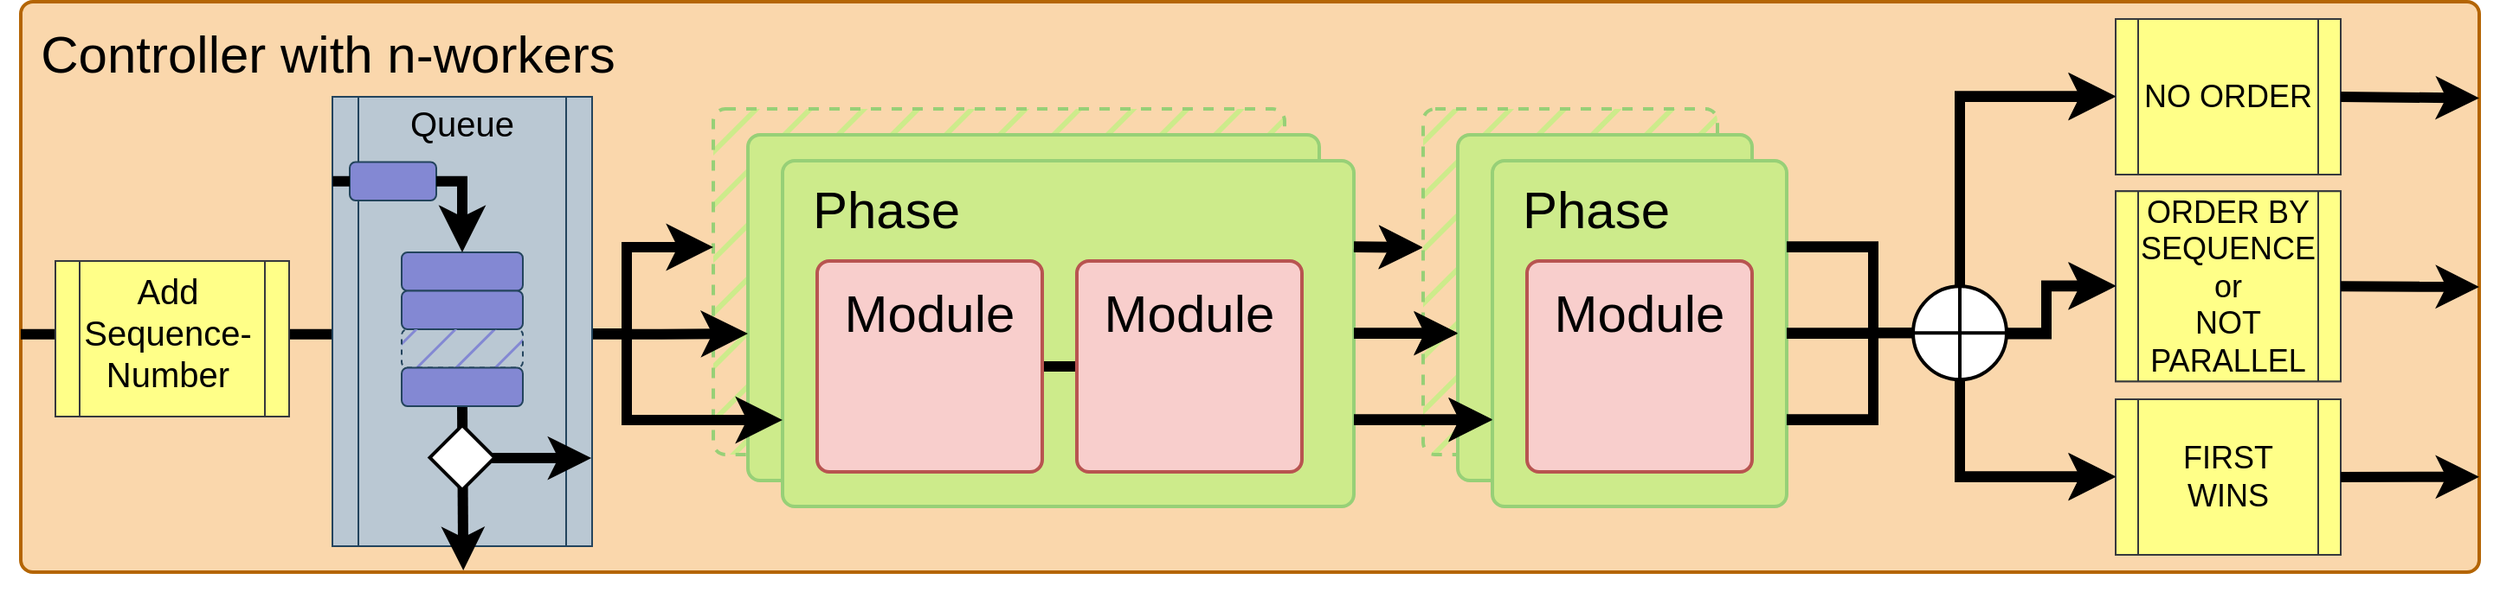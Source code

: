 <mxfile version="24.7.8">
  <diagram id="SXpI7jm_nY8A5KxHvSRa" name="Page-1">
    <mxGraphModel dx="2074" dy="1196" grid="1" gridSize="10" guides="1" tooltips="1" connect="1" arrows="1" fold="1" page="1" pageScale="1" pageWidth="850" pageHeight="1100" math="0" shadow="0">
      <root>
        <mxCell id="0" />
        <mxCell id="1" parent="0" />
        <mxCell id="73" value="" style="rounded=1;whiteSpace=wrap;html=1;absoluteArcSize=1;arcSize=14;strokeWidth=2;fillColor=#fad7ac;fontColor=#000000;strokeColor=#B46504;" parent="1" vertex="1">
          <mxGeometry x="220" y="30" width="1420" height="330" as="geometry" />
        </mxCell>
        <mxCell id="74" value="" style="rounded=1;whiteSpace=wrap;html=1;absoluteArcSize=1;arcSize=14;strokeWidth=2;fillColor=#cdeb8b;fontColor=#000000;strokeColor=#97D077;dashed=1;fillStyle=hatch;" parent="1" vertex="1">
          <mxGeometry x="1030" y="92" width="170" height="200" as="geometry" />
        </mxCell>
        <mxCell id="75" value="" style="rounded=1;whiteSpace=wrap;html=1;absoluteArcSize=1;arcSize=14;strokeWidth=2;fillColor=#cdeb8b;fontColor=#000000;strokeColor=#97D077;" parent="1" vertex="1">
          <mxGeometry x="1050" y="107" width="170" height="200" as="geometry" />
        </mxCell>
        <mxCell id="76" value="" style="rounded=1;whiteSpace=wrap;html=1;absoluteArcSize=1;arcSize=14;strokeWidth=2;fillColor=#cdeb8b;fontColor=#000000;strokeColor=#97D077;dashed=1;fillStyle=hatch;" parent="1" vertex="1">
          <mxGeometry x="620" y="92" width="330" height="200" as="geometry" />
        </mxCell>
        <mxCell id="77" value="" style="rounded=1;whiteSpace=wrap;html=1;absoluteArcSize=1;arcSize=14;strokeWidth=2;fillColor=#cdeb8b;fontColor=#000000;strokeColor=#97D077;" parent="1" vertex="1">
          <mxGeometry x="640" y="107" width="330" height="200" as="geometry" />
        </mxCell>
        <mxCell id="78" value="" style="rounded=1;whiteSpace=wrap;html=1;absoluteArcSize=1;arcSize=14;strokeWidth=2;fillColor=#cdeb8b;fontColor=#000000;strokeColor=#97D077;" parent="1" vertex="1">
          <mxGeometry x="660" y="122" width="330" height="200" as="geometry" />
        </mxCell>
        <mxCell id="79" value="" style="rounded=1;whiteSpace=wrap;html=1;absoluteArcSize=1;arcSize=14;strokeWidth=2;fillColor=#cdeb8b;fontColor=#000000;strokeColor=#97D077;" parent="1" vertex="1">
          <mxGeometry x="1070" y="122" width="170" height="200" as="geometry" />
        </mxCell>
        <mxCell id="80" value="" style="edgeStyle=elbowEdgeStyle;elbow=horizontal;endArrow=classic;html=1;curved=0;rounded=0;endSize=8;startSize=8;exitX=0;exitY=0.5;exitDx=0;exitDy=0;strokeWidth=6;fontColor=#000000;strokeColor=#000000;" parent="1" edge="1">
          <mxGeometry width="50" height="50" relative="1" as="geometry">
            <mxPoint x="520" y="222" as="sourcePoint" />
            <mxPoint x="620" y="172" as="targetPoint" />
            <Array as="points">
              <mxPoint x="570" y="202" />
            </Array>
          </mxGeometry>
        </mxCell>
        <mxCell id="81" value="" style="edgeStyle=elbowEdgeStyle;elbow=horizontal;endArrow=classic;html=1;curved=0;rounded=0;endSize=8;startSize=8;strokeWidth=6;fontColor=#000000;strokeColor=#000000;" parent="1" edge="1">
          <mxGeometry width="50" height="50" relative="1" as="geometry">
            <mxPoint x="540" y="222" as="sourcePoint" />
            <mxPoint x="660" y="272.0" as="targetPoint" />
            <Array as="points">
              <mxPoint x="570" y="242" />
            </Array>
          </mxGeometry>
        </mxCell>
        <mxCell id="82" value="" style="edgeStyle=elbowEdgeStyle;elbow=horizontal;endArrow=classic;html=1;curved=0;rounded=0;endSize=8;startSize=8;strokeWidth=6;exitX=0;exitY=0.583;exitDx=0;exitDy=0;exitPerimeter=0;fontColor=#000000;strokeColor=#000000;" parent="1" source="73" edge="1">
          <mxGeometry width="50" height="50" relative="1" as="geometry">
            <mxPoint x="520" y="222" as="sourcePoint" />
            <mxPoint x="640" y="222" as="targetPoint" />
            <Array as="points">
              <mxPoint x="590" y="192" />
            </Array>
          </mxGeometry>
        </mxCell>
        <mxCell id="83" value="" style="endArrow=classic;html=1;exitX=1;exitY=0.5;exitDx=0;exitDy=0;strokeWidth=6;fontColor=#000000;" parent="1" source="78" edge="1">
          <mxGeometry width="50" height="50" relative="1" as="geometry">
            <mxPoint x="1200" y="252" as="sourcePoint" />
            <mxPoint x="1050" y="222" as="targetPoint" />
          </mxGeometry>
        </mxCell>
        <mxCell id="84" value="" style="endArrow=classic;html=1;exitX=1;exitY=0.25;exitDx=0;exitDy=0;strokeWidth=6;entryX=-0.002;entryY=0.402;entryDx=0;entryDy=0;entryPerimeter=0;fontColor=#000000;" parent="1" source="78" target="74" edge="1">
          <mxGeometry width="50" height="50" relative="1" as="geometry">
            <mxPoint x="1210" y="212" as="sourcePoint" />
            <mxPoint x="1190" y="172" as="targetPoint" />
          </mxGeometry>
        </mxCell>
        <mxCell id="85" value="" style="endArrow=classic;html=1;exitX=1;exitY=0.75;exitDx=0;exitDy=0;entryX=0;entryY=0.75;entryDx=0;entryDy=0;strokeWidth=6;fontColor=#000000;" parent="1" source="78" target="79" edge="1">
          <mxGeometry width="50" height="50" relative="1" as="geometry">
            <mxPoint x="1210" y="222" as="sourcePoint" />
            <mxPoint x="1190" y="272" as="targetPoint" />
          </mxGeometry>
        </mxCell>
        <mxCell id="86" value="" style="edgeStyle=elbowEdgeStyle;elbow=horizontal;endArrow=none;html=1;curved=0;rounded=0;endSize=8;startSize=8;exitX=1;exitY=0.75;exitDx=0;exitDy=0;strokeWidth=6;endFill=0;fontColor=#000000;" parent="1" source="79" edge="1">
          <mxGeometry width="50" height="50" relative="1" as="geometry">
            <mxPoint x="1730" y="272" as="sourcePoint" />
            <mxPoint x="1290" y="220" as="targetPoint" />
            <Array as="points">
              <mxPoint x="1290" y="230" />
            </Array>
          </mxGeometry>
        </mxCell>
        <mxCell id="87" value="" style="edgeStyle=elbowEdgeStyle;elbow=horizontal;endArrow=none;html=1;curved=0;rounded=0;endSize=8;startSize=8;exitX=1;exitY=0.5;exitDx=0;exitDy=0;strokeWidth=6;endFill=0;fontColor=#000000;" parent="1" source="79" edge="1">
          <mxGeometry width="50" height="50" relative="1" as="geometry">
            <mxPoint x="1730" y="212" as="sourcePoint" />
            <mxPoint x="1290" y="222" as="targetPoint" />
          </mxGeometry>
        </mxCell>
        <mxCell id="88" value="" style="edgeStyle=elbowEdgeStyle;elbow=horizontal;endArrow=none;html=1;curved=0;rounded=0;endSize=8;startSize=8;exitX=1;exitY=0.25;exitDx=0;exitDy=0;strokeWidth=6;entryX=0;entryY=0.5;entryDx=0;entryDy=0;entryPerimeter=0;endFill=0;fontColor=#000000;" parent="1" source="79" target="152" edge="1">
          <mxGeometry width="50" height="50" relative="1" as="geometry">
            <mxPoint x="1740" y="192" as="sourcePoint" />
            <mxPoint x="1370" y="222" as="targetPoint" />
            <Array as="points">
              <mxPoint x="1290" y="180" />
            </Array>
          </mxGeometry>
        </mxCell>
        <mxCell id="89" value="" style="endArrow=none;html=1;exitX=0;exitY=0.5;exitDx=0;exitDy=0;strokeWidth=6;entryX=1;entryY=0.5;entryDx=0;entryDy=0;endFill=0;fontColor=#000000;strokeColor=#000000;" parent="1" source="92" target="91" edge="1">
          <mxGeometry width="50" height="50" relative="1" as="geometry">
            <mxPoint x="1000" y="232" as="sourcePoint" />
            <mxPoint x="1060" y="232" as="targetPoint" />
          </mxGeometry>
        </mxCell>
        <mxCell id="90" value="" style="rounded=1;whiteSpace=wrap;html=1;absoluteArcSize=1;arcSize=14;strokeWidth=2;fillColor=#f8cecc;fontColor=#000000;strokeColor=#B85450;" parent="1" vertex="1">
          <mxGeometry x="1090" y="180" width="130" height="122" as="geometry" />
        </mxCell>
        <mxCell id="91" value="" style="rounded=1;whiteSpace=wrap;html=1;absoluteArcSize=1;arcSize=14;strokeWidth=2;fillColor=#f8cecc;fontColor=#000000;strokeColor=#B85450;" parent="1" vertex="1">
          <mxGeometry x="830" y="180" width="130" height="122" as="geometry" />
        </mxCell>
        <mxCell id="92" value="" style="rounded=1;whiteSpace=wrap;html=1;absoluteArcSize=1;arcSize=14;strokeWidth=2;fillColor=#f8cecc;fontColor=#000000;strokeColor=#B85450;" parent="1" vertex="1">
          <mxGeometry x="680" y="180" width="130" height="122" as="geometry" />
        </mxCell>
        <mxCell id="93" value="&lt;font&gt;&lt;span style=&quot;font-size: 30px;&quot;&gt;Module&lt;/span&gt;&lt;/font&gt;" style="text;html=1;align=center;verticalAlign=middle;whiteSpace=wrap;rounded=0;fontColor=#000000;" parent="1" vertex="1">
          <mxGeometry x="685" y="190" width="120" height="39" as="geometry" />
        </mxCell>
        <mxCell id="94" value="&lt;font&gt;&lt;span style=&quot;font-size: 30px;&quot;&gt;Module&lt;/span&gt;&lt;/font&gt;" style="text;html=1;align=center;verticalAlign=middle;whiteSpace=wrap;rounded=0;fontColor=#000000;" parent="1" vertex="1">
          <mxGeometry x="835" y="190" width="120" height="39" as="geometry" />
        </mxCell>
        <mxCell id="95" value="&lt;font&gt;&lt;span style=&quot;font-size: 30px;&quot;&gt;Module&lt;/span&gt;&lt;/font&gt;" style="text;html=1;align=center;verticalAlign=middle;whiteSpace=wrap;rounded=0;fontColor=#000000;" parent="1" vertex="1">
          <mxGeometry x="1095" y="190" width="120" height="39" as="geometry" />
        </mxCell>
        <mxCell id="96" value="&lt;font&gt;&lt;span style=&quot;font-size: 30px;&quot;&gt;Phase&lt;/span&gt;&lt;/font&gt;" style="text;html=1;align=center;verticalAlign=middle;whiteSpace=wrap;rounded=0;fontColor=#000000;" parent="1" vertex="1">
          <mxGeometry x="660" y="130" width="120" height="39" as="geometry" />
        </mxCell>
        <mxCell id="97" value="&lt;font&gt;&lt;span style=&quot;font-size: 30px;&quot;&gt;Phase&lt;/span&gt;&lt;/font&gt;" style="text;html=1;align=center;verticalAlign=middle;whiteSpace=wrap;rounded=0;fontColor=#000000;" parent="1" vertex="1">
          <mxGeometry x="1070" y="130" width="120" height="39" as="geometry" />
        </mxCell>
        <mxCell id="98" value="&lt;font style=&quot;font-size: 30px;&quot;&gt;Controller with n-workers&lt;/font&gt;" style="text;html=1;align=center;verticalAlign=middle;whiteSpace=wrap;rounded=0;fontColor=#000000;" parent="1" vertex="1">
          <mxGeometry x="230" y="40" width="335" height="39" as="geometry" />
        </mxCell>
        <mxCell id="126" value="" style="group;fillColor=#ffcccc;strokeColor=#36393d;" parent="1" vertex="1" connectable="0">
          <mxGeometry x="240" y="180" width="135" height="90" as="geometry" />
        </mxCell>
        <mxCell id="99" value="" style="shape=process;whiteSpace=wrap;html=1;backgroundOutline=1;fillColor=#ffff88;strokeColor=#36393d;" parent="126" vertex="1">
          <mxGeometry width="135" height="90" as="geometry" />
        </mxCell>
        <mxCell id="100" value="&lt;font style=&quot;font-size: 20px;&quot;&gt;Add Sequence-Number&lt;/font&gt;" style="text;html=1;align=center;verticalAlign=middle;whiteSpace=wrap;rounded=0;fontColor=#000000;" parent="126" vertex="1">
          <mxGeometry width="130" height="81.5" as="geometry" />
        </mxCell>
        <mxCell id="128" value="" style="group;fillColor=#ffff88;strokeColor=#36393d;" parent="1" vertex="1" connectable="0">
          <mxGeometry x="1430" y="139.63" width="130" height="110" as="geometry" />
        </mxCell>
        <mxCell id="101" value="" style="shape=process;whiteSpace=wrap;html=1;backgroundOutline=1;fillColor=#ffff88;strokeColor=#36393d;" parent="128" vertex="1">
          <mxGeometry width="130" height="110.0" as="geometry" />
        </mxCell>
        <mxCell id="102" value="&lt;font style=&quot;&quot;&gt;&lt;span style=&quot;font-size: 18px;&quot;&gt;ORDER BY SEQUENCE or&lt;/span&gt;&lt;br&gt;&lt;span style=&quot;font-size: 18px;&quot;&gt;NOT PARALLEL&lt;/span&gt;&lt;br&gt;&lt;/font&gt;" style="text;html=1;align=center;verticalAlign=middle;whiteSpace=wrap;rounded=0;fontColor=#000000;" parent="128" vertex="1">
          <mxGeometry x="10" y="5.194" width="110" height="99.611" as="geometry" />
        </mxCell>
        <mxCell id="104" value="" style="shape=process;whiteSpace=wrap;html=1;backgroundOutline=1;fillStyle=auto;strokeColor=#23445d;fontSize=20;fillColor=#bac8d3;" parent="1" vertex="1">
          <mxGeometry x="400" y="85" width="150" height="260" as="geometry" />
        </mxCell>
        <mxCell id="139" value="" style="endArrow=classic;html=1;strokeWidth=6;fontSize=20;exitX=0.5;exitY=1;exitDx=0;exitDy=0;entryX=0.18;entryY=0.997;entryDx=0;entryDy=0;entryPerimeter=0;fontColor=#000000;strokeColor=#000000;" parent="1" source="135" target="73" edge="1">
          <mxGeometry width="50" height="50" relative="1" as="geometry">
            <mxPoint x="340" y="235" as="sourcePoint" />
            <mxPoint x="390" y="185" as="targetPoint" />
          </mxGeometry>
        </mxCell>
        <mxCell id="122" value="&lt;font style=&quot;font-size: 20px;&quot;&gt;Queue&lt;/font&gt;" style="text;html=1;align=center;verticalAlign=middle;whiteSpace=wrap;rounded=0;fontColor=#000000;" parent="1" vertex="1">
          <mxGeometry x="415" y="80" width="120" height="39" as="geometry" />
        </mxCell>
        <mxCell id="132" value="" style="rounded=1;whiteSpace=wrap;html=1;fillStyle=auto;strokeColor=#23445d;fontSize=20;fillColor=#8388D3;" parent="1" vertex="1">
          <mxGeometry x="440" y="175" width="70" height="22.25" as="geometry" />
        </mxCell>
        <mxCell id="133" value="" style="rounded=1;whiteSpace=wrap;html=1;fillStyle=auto;strokeColor=#23445d;fontSize=20;fillColor=#8388D3;" parent="1" vertex="1">
          <mxGeometry x="440" y="197.25" width="70" height="22.25" as="geometry" />
        </mxCell>
        <mxCell id="111" value="" style="rounded=1;whiteSpace=wrap;html=1;fillStyle=auto;strokeColor=#23445d;fontSize=20;fillColor=#8388D3;" parent="1" vertex="1">
          <mxGeometry x="410" y="122.75" width="50" height="22.25" as="geometry" />
        </mxCell>
        <mxCell id="134" value="" style="rounded=1;whiteSpace=wrap;html=1;fillStyle=hatch;strokeColor=#23445d;fontSize=20;fillColor=#8388D3;dashed=1;" parent="1" vertex="1">
          <mxGeometry x="440" y="219.5" width="70" height="22.25" as="geometry" />
        </mxCell>
        <mxCell id="135" value="" style="rounded=1;whiteSpace=wrap;html=1;fillStyle=auto;strokeColor=#23445d;fontSize=20;fillColor=#8388D3;" parent="1" vertex="1">
          <mxGeometry x="440" y="241.75" width="70" height="22.25" as="geometry" />
        </mxCell>
        <mxCell id="138" value="" style="edgeStyle=segmentEdgeStyle;endArrow=classic;html=1;curved=0;rounded=0;endSize=8;startSize=8;strokeWidth=6;fontSize=20;exitX=1;exitY=0.5;exitDx=0;exitDy=0;entryX=0.5;entryY=0;entryDx=0;entryDy=0;fontColor=#000000;strokeColor=#000000;" parent="1" source="111" target="132" edge="1">
          <mxGeometry width="50" height="50" relative="1" as="geometry">
            <mxPoint x="450" y="45" as="sourcePoint" />
            <mxPoint x="500" y="-5" as="targetPoint" />
          </mxGeometry>
        </mxCell>
        <mxCell id="140" value="" style="endArrow=classic;html=1;strokeWidth=6;fontSize=20;entryX=0.997;entryY=0.804;entryDx=0;entryDy=0;entryPerimeter=0;exitX=0.633;exitY=0.507;exitDx=0;exitDy=0;exitPerimeter=0;fontColor=#000000;strokeColor=#000000;" parent="1" source="117" target="104" edge="1">
          <mxGeometry width="50" height="50" relative="1" as="geometry">
            <mxPoint x="560" y="295" as="sourcePoint" />
            <mxPoint x="610" y="245" as="targetPoint" />
          </mxGeometry>
        </mxCell>
        <mxCell id="117" value="" style="rhombus;whiteSpace=wrap;html=1;fillStyle=auto;strokeColor=#000000;strokeWidth=2;fontSize=20;fillColor=#FFFFFF;gradientColor=none;fontColor=#000000;" parent="1" vertex="1">
          <mxGeometry x="456.25" y="275" width="37.5" height="37.5" as="geometry" />
        </mxCell>
        <mxCell id="144" value="" style="endArrow=none;html=1;strokeWidth=6;fontSize=20;entryX=0;entryY=0.5;entryDx=0;entryDy=0;exitX=0.001;exitY=0.188;exitDx=0;exitDy=0;exitPerimeter=0;fontColor=#000000;" parent="1" source="104" target="111" edge="1">
          <mxGeometry width="50" height="50" relative="1" as="geometry">
            <mxPoint x="370" y="150" as="sourcePoint" />
            <mxPoint x="420" y="100" as="targetPoint" />
          </mxGeometry>
        </mxCell>
        <mxCell id="146" value="" style="group;fillColor=#ffff88;strokeColor=#36393d;" parent="1" vertex="1" connectable="0">
          <mxGeometry x="1430" y="260" width="130" height="90" as="geometry" />
        </mxCell>
        <mxCell id="147" value="" style="shape=process;whiteSpace=wrap;html=1;backgroundOutline=1;fillColor=#ffff88;strokeColor=#36393d;" parent="146" vertex="1">
          <mxGeometry width="130" height="90" as="geometry" />
        </mxCell>
        <mxCell id="148" value="&lt;font style=&quot;font-size: 18px;&quot;&gt;&lt;span style=&quot;&quot;&gt;FIRST&lt;br&gt;WINS&lt;/span&gt;&lt;/font&gt;" style="text;html=1;align=center;verticalAlign=middle;whiteSpace=wrap;rounded=0;fontColor=#000000;" parent="146" vertex="1">
          <mxGeometry x="10" y="4.25" width="110" height="81.5" as="geometry" />
        </mxCell>
        <mxCell id="163" value="" style="edgeStyle=elbowEdgeStyle;elbow=horizontal;endArrow=classic;html=1;curved=0;rounded=0;endSize=8;startSize=8;strokeWidth=6;fontSize=20;exitX=1;exitY=0.5;exitDx=0;exitDy=0;exitPerimeter=0;entryX=0;entryY=0.5;entryDx=0;entryDy=0;fontColor=#000000;" parent="1" source="152" target="101" edge="1">
          <mxGeometry width="50" height="50" relative="1" as="geometry">
            <mxPoint x="1380" y="210" as="sourcePoint" />
            <mxPoint x="1430" y="160" as="targetPoint" />
            <Array as="points">
              <mxPoint x="1390" y="220" />
            </Array>
          </mxGeometry>
        </mxCell>
        <mxCell id="164" value="" style="edgeStyle=elbowEdgeStyle;elbow=horizontal;endArrow=classic;html=1;curved=0;rounded=0;endSize=8;startSize=8;strokeWidth=6;fontSize=18;exitX=0.5;exitY=1;exitDx=0;exitDy=0;exitPerimeter=0;entryX=0;entryY=0.5;entryDx=0;entryDy=0;fontColor=#000000;" parent="1" source="152" target="147" edge="1">
          <mxGeometry width="50" height="50" relative="1" as="geometry">
            <mxPoint x="1330" y="299.63" as="sourcePoint" />
            <mxPoint x="1380" y="249.63" as="targetPoint" />
            <Array as="points">
              <mxPoint x="1340" y="260" />
            </Array>
          </mxGeometry>
        </mxCell>
        <mxCell id="165" value="" style="group;fontColor=#000000;" parent="1" vertex="1" connectable="0">
          <mxGeometry x="1430" y="40" width="130" height="90" as="geometry" />
        </mxCell>
        <mxCell id="166" value="" style="shape=process;whiteSpace=wrap;html=1;backgroundOutline=1;fillColor=#ffff88;strokeColor=#36393d;" parent="165" vertex="1">
          <mxGeometry width="130" height="90" as="geometry" />
        </mxCell>
        <mxCell id="167" value="&lt;font&gt;&lt;span style=&quot;font-size: 18px;&quot;&gt;NO ORDER&lt;/span&gt;&lt;/font&gt;" style="text;html=1;align=center;verticalAlign=middle;whiteSpace=wrap;rounded=0;fontColor=#000000;" parent="165" vertex="1">
          <mxGeometry x="10" y="4.25" width="110" height="81.5" as="geometry" />
        </mxCell>
        <mxCell id="168" value="" style="edgeStyle=elbowEdgeStyle;elbow=horizontal;endArrow=classic;html=1;curved=0;rounded=0;endSize=8;startSize=8;strokeWidth=6;fontSize=18;exitX=0.5;exitY=0;exitDx=0;exitDy=0;exitPerimeter=0;entryX=0;entryY=0.5;entryDx=0;entryDy=0;fontColor=#000000;" parent="1" source="152" target="166" edge="1">
          <mxGeometry width="50" height="50" relative="1" as="geometry">
            <mxPoint x="1340" y="140" as="sourcePoint" />
            <mxPoint x="1390" y="90" as="targetPoint" />
            <Array as="points">
              <mxPoint x="1340" y="150" />
            </Array>
          </mxGeometry>
        </mxCell>
        <mxCell id="169" value="" style="endArrow=classic;html=1;strokeWidth=6;fontSize=18;exitX=1;exitY=0.5;exitDx=0;exitDy=0;entryX=1;entryY=0.169;entryDx=0;entryDy=0;entryPerimeter=0;fontColor=#000000;strokeColor=#000000;" parent="1" source="166" target="73" edge="1">
          <mxGeometry width="50" height="50" relative="1" as="geometry">
            <mxPoint x="1600" y="130" as="sourcePoint" />
            <mxPoint x="1650" y="80" as="targetPoint" />
          </mxGeometry>
        </mxCell>
        <mxCell id="170" value="" style="endArrow=classic;html=1;strokeWidth=6;fontSize=18;exitX=1;exitY=0.5;exitDx=0;exitDy=0;entryX=1;entryY=0.5;entryDx=0;entryDy=0;fontColor=#000000;strokeColor=#000000;" parent="1" source="101" target="73" edge="1">
          <mxGeometry width="50" height="50" relative="1" as="geometry">
            <mxPoint x="1590" y="220" as="sourcePoint" />
            <mxPoint x="1640" y="170" as="targetPoint" />
          </mxGeometry>
        </mxCell>
        <mxCell id="171" value="" style="endArrow=classic;html=1;strokeWidth=6;fontSize=18;exitX=1;exitY=0.5;exitDx=0;exitDy=0;entryX=1;entryY=0.833;entryDx=0;entryDy=0;entryPerimeter=0;fontColor=#000000;strokeColor=#000000;" parent="1" source="147" target="73" edge="1">
          <mxGeometry width="50" height="50" relative="1" as="geometry">
            <mxPoint x="1580" y="300" as="sourcePoint" />
            <mxPoint x="1630" y="250" as="targetPoint" />
          </mxGeometry>
        </mxCell>
        <mxCell id="173" value="" style="endArrow=classic;html=1;exitX=1;exitY=0.25;exitDx=0;exitDy=0;strokeWidth=6;entryX=-0.002;entryY=0.402;entryDx=0;entryDy=0;entryPerimeter=0;fontColor=#000000;strokeColor=#000000;" parent="1" edge="1">
          <mxGeometry width="50" height="50" relative="1" as="geometry">
            <mxPoint x="990" y="171.63" as="sourcePoint" />
            <mxPoint x="1029.66" y="172.03" as="targetPoint" />
          </mxGeometry>
        </mxCell>
        <mxCell id="174" value="" style="endArrow=classic;html=1;exitX=1;exitY=0.5;exitDx=0;exitDy=0;strokeWidth=6;fontColor=#000000;strokeColor=#000000;" parent="1" edge="1">
          <mxGeometry width="50" height="50" relative="1" as="geometry">
            <mxPoint x="990" y="221.63" as="sourcePoint" />
            <mxPoint x="1050" y="221.63" as="targetPoint" />
          </mxGeometry>
        </mxCell>
        <mxCell id="175" value="" style="endArrow=classic;html=1;exitX=1;exitY=0.75;exitDx=0;exitDy=0;entryX=0;entryY=0.75;entryDx=0;entryDy=0;strokeWidth=6;fontColor=#000000;strokeColor=#000000;" parent="1" edge="1">
          <mxGeometry width="50" height="50" relative="1" as="geometry">
            <mxPoint x="990" y="271.63" as="sourcePoint" />
            <mxPoint x="1070" y="271.63" as="targetPoint" />
          </mxGeometry>
        </mxCell>
        <mxCell id="176" value="" style="edgeStyle=elbowEdgeStyle;elbow=horizontal;endArrow=none;html=1;curved=0;rounded=0;endSize=8;startSize=8;exitX=1;exitY=0.25;exitDx=0;exitDy=0;strokeWidth=6;entryX=0.37;entryY=0.5;entryDx=0;entryDy=0;entryPerimeter=0;endFill=0;fontColor=#000000;strokeColor=#000000;" parent="1" target="152" edge="1">
          <mxGeometry width="50" height="50" relative="1" as="geometry">
            <mxPoint x="1240" y="171.63" as="sourcePoint" />
            <mxPoint x="1310" y="222.26" as="targetPoint" />
            <Array as="points">
              <mxPoint x="1290" y="179.63" />
            </Array>
          </mxGeometry>
        </mxCell>
        <mxCell id="177" value="" style="edgeStyle=elbowEdgeStyle;elbow=horizontal;endArrow=none;html=1;curved=0;rounded=0;endSize=8;startSize=8;exitX=1;exitY=0.5;exitDx=0;exitDy=0;strokeWidth=6;endFill=0;fontColor=#000000;strokeColor=#000000;" parent="1" edge="1">
          <mxGeometry width="50" height="50" relative="1" as="geometry">
            <mxPoint x="1240" y="221.63" as="sourcePoint" />
            <mxPoint x="1290" y="221.63" as="targetPoint" />
          </mxGeometry>
        </mxCell>
        <mxCell id="178" value="" style="edgeStyle=elbowEdgeStyle;elbow=horizontal;endArrow=none;html=1;curved=0;rounded=0;endSize=8;startSize=8;exitX=1;exitY=0.75;exitDx=0;exitDy=0;strokeWidth=6;endFill=0;fontColor=#000000;strokeColor=#000000;" parent="1" edge="1">
          <mxGeometry width="50" height="50" relative="1" as="geometry">
            <mxPoint x="1240" y="271.63" as="sourcePoint" />
            <mxPoint x="1290" y="219.63" as="targetPoint" />
            <Array as="points">
              <mxPoint x="1290" y="229.63" />
            </Array>
          </mxGeometry>
        </mxCell>
        <mxCell id="179" value="" style="edgeStyle=elbowEdgeStyle;elbow=horizontal;endArrow=classic;html=1;curved=0;rounded=0;endSize=8;startSize=8;strokeWidth=6;fontSize=18;exitX=0.5;exitY=1;exitDx=0;exitDy=0;exitPerimeter=0;entryX=0;entryY=0.5;entryDx=0;entryDy=0;fontColor=#000000;strokeColor=#000000;" parent="1" edge="1">
          <mxGeometry width="50" height="50" relative="1" as="geometry">
            <mxPoint x="1337" y="249.26" as="sourcePoint" />
            <mxPoint x="1430" y="304.63" as="targetPoint" />
            <Array as="points">
              <mxPoint x="1340" y="259.63" />
            </Array>
          </mxGeometry>
        </mxCell>
        <mxCell id="180" value="" style="edgeStyle=elbowEdgeStyle;elbow=horizontal;endArrow=classic;html=1;curved=0;rounded=0;endSize=8;startSize=8;strokeWidth=6;fontSize=20;exitX=1;exitY=0.5;exitDx=0;exitDy=0;exitPerimeter=0;entryX=0;entryY=0.5;entryDx=0;entryDy=0;fontColor=#000000;strokeColor=#000000;" parent="1" edge="1">
          <mxGeometry width="50" height="50" relative="1" as="geometry">
            <mxPoint x="1364" y="222.26" as="sourcePoint" />
            <mxPoint x="1430" y="194.26" as="targetPoint" />
            <Array as="points">
              <mxPoint x="1390" y="219.63" />
            </Array>
          </mxGeometry>
        </mxCell>
        <mxCell id="181" value="" style="edgeStyle=elbowEdgeStyle;elbow=horizontal;endArrow=classic;html=1;curved=0;rounded=0;endSize=8;startSize=8;strokeWidth=6;fontSize=18;exitX=0.5;exitY=0;exitDx=0;exitDy=0;exitPerimeter=0;entryX=0;entryY=0.5;entryDx=0;entryDy=0;fontColor=#000000;strokeColor=#000000;" parent="1" edge="1">
          <mxGeometry width="50" height="50" relative="1" as="geometry">
            <mxPoint x="1337" y="195.26" as="sourcePoint" />
            <mxPoint x="1430" y="84.63" as="targetPoint" />
            <Array as="points">
              <mxPoint x="1340" y="149.63" />
            </Array>
          </mxGeometry>
        </mxCell>
        <mxCell id="152" value="" style="verticalLabelPosition=bottom;verticalAlign=top;html=1;shape=mxgraph.flowchart.summing_function;fillStyle=auto;strokeColor=#000000;strokeWidth=2;fontSize=20;fillColor=#FFFFFF;gradientColor=none;fontColor=#000000;" parent="1" vertex="1">
          <mxGeometry x="1313" y="194.63" width="54" height="54" as="geometry" />
        </mxCell>
      </root>
    </mxGraphModel>
  </diagram>
</mxfile>
